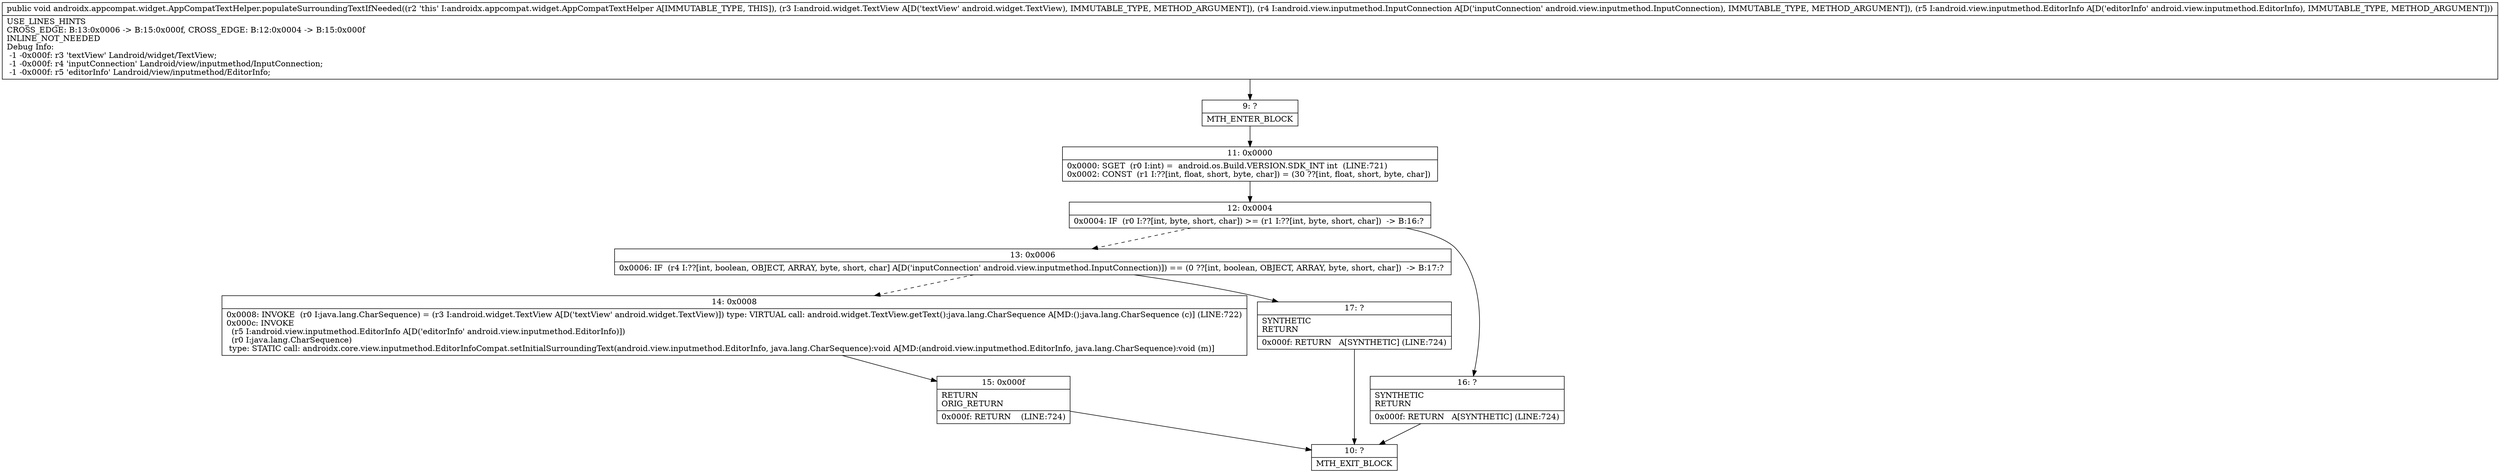 digraph "CFG forandroidx.appcompat.widget.AppCompatTextHelper.populateSurroundingTextIfNeeded(Landroid\/widget\/TextView;Landroid\/view\/inputmethod\/InputConnection;Landroid\/view\/inputmethod\/EditorInfo;)V" {
Node_9 [shape=record,label="{9\:\ ?|MTH_ENTER_BLOCK\l}"];
Node_11 [shape=record,label="{11\:\ 0x0000|0x0000: SGET  (r0 I:int) =  android.os.Build.VERSION.SDK_INT int  (LINE:721)\l0x0002: CONST  (r1 I:??[int, float, short, byte, char]) = (30 ??[int, float, short, byte, char]) \l}"];
Node_12 [shape=record,label="{12\:\ 0x0004|0x0004: IF  (r0 I:??[int, byte, short, char]) \>= (r1 I:??[int, byte, short, char])  \-\> B:16:? \l}"];
Node_13 [shape=record,label="{13\:\ 0x0006|0x0006: IF  (r4 I:??[int, boolean, OBJECT, ARRAY, byte, short, char] A[D('inputConnection' android.view.inputmethod.InputConnection)]) == (0 ??[int, boolean, OBJECT, ARRAY, byte, short, char])  \-\> B:17:? \l}"];
Node_14 [shape=record,label="{14\:\ 0x0008|0x0008: INVOKE  (r0 I:java.lang.CharSequence) = (r3 I:android.widget.TextView A[D('textView' android.widget.TextView)]) type: VIRTUAL call: android.widget.TextView.getText():java.lang.CharSequence A[MD:():java.lang.CharSequence (c)] (LINE:722)\l0x000c: INVOKE  \l  (r5 I:android.view.inputmethod.EditorInfo A[D('editorInfo' android.view.inputmethod.EditorInfo)])\l  (r0 I:java.lang.CharSequence)\l type: STATIC call: androidx.core.view.inputmethod.EditorInfoCompat.setInitialSurroundingText(android.view.inputmethod.EditorInfo, java.lang.CharSequence):void A[MD:(android.view.inputmethod.EditorInfo, java.lang.CharSequence):void (m)]\l}"];
Node_15 [shape=record,label="{15\:\ 0x000f|RETURN\lORIG_RETURN\l|0x000f: RETURN    (LINE:724)\l}"];
Node_10 [shape=record,label="{10\:\ ?|MTH_EXIT_BLOCK\l}"];
Node_17 [shape=record,label="{17\:\ ?|SYNTHETIC\lRETURN\l|0x000f: RETURN   A[SYNTHETIC] (LINE:724)\l}"];
Node_16 [shape=record,label="{16\:\ ?|SYNTHETIC\lRETURN\l|0x000f: RETURN   A[SYNTHETIC] (LINE:724)\l}"];
MethodNode[shape=record,label="{public void androidx.appcompat.widget.AppCompatTextHelper.populateSurroundingTextIfNeeded((r2 'this' I:androidx.appcompat.widget.AppCompatTextHelper A[IMMUTABLE_TYPE, THIS]), (r3 I:android.widget.TextView A[D('textView' android.widget.TextView), IMMUTABLE_TYPE, METHOD_ARGUMENT]), (r4 I:android.view.inputmethod.InputConnection A[D('inputConnection' android.view.inputmethod.InputConnection), IMMUTABLE_TYPE, METHOD_ARGUMENT]), (r5 I:android.view.inputmethod.EditorInfo A[D('editorInfo' android.view.inputmethod.EditorInfo), IMMUTABLE_TYPE, METHOD_ARGUMENT]))  | USE_LINES_HINTS\lCROSS_EDGE: B:13:0x0006 \-\> B:15:0x000f, CROSS_EDGE: B:12:0x0004 \-\> B:15:0x000f\lINLINE_NOT_NEEDED\lDebug Info:\l  \-1 \-0x000f: r3 'textView' Landroid\/widget\/TextView;\l  \-1 \-0x000f: r4 'inputConnection' Landroid\/view\/inputmethod\/InputConnection;\l  \-1 \-0x000f: r5 'editorInfo' Landroid\/view\/inputmethod\/EditorInfo;\l}"];
MethodNode -> Node_9;Node_9 -> Node_11;
Node_11 -> Node_12;
Node_12 -> Node_13[style=dashed];
Node_12 -> Node_16;
Node_13 -> Node_14[style=dashed];
Node_13 -> Node_17;
Node_14 -> Node_15;
Node_15 -> Node_10;
Node_17 -> Node_10;
Node_16 -> Node_10;
}


